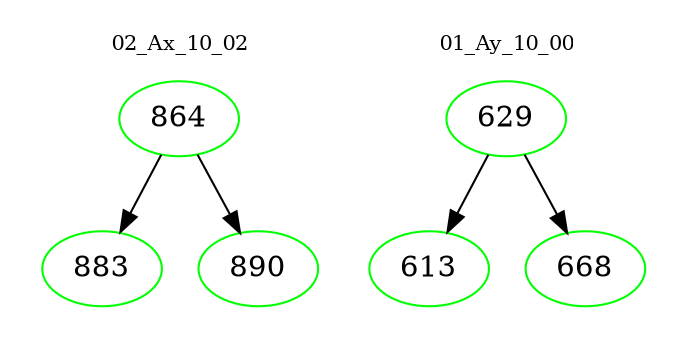 digraph{
subgraph cluster_0 {
color = white
label = "02_Ax_10_02";
fontsize=10;
T0_864 [label="864", color="green"]
T0_864 -> T0_883 [color="black"]
T0_883 [label="883", color="green"]
T0_864 -> T0_890 [color="black"]
T0_890 [label="890", color="green"]
}
subgraph cluster_1 {
color = white
label = "01_Ay_10_00";
fontsize=10;
T1_629 [label="629", color="green"]
T1_629 -> T1_613 [color="black"]
T1_613 [label="613", color="green"]
T1_629 -> T1_668 [color="black"]
T1_668 [label="668", color="green"]
}
}

